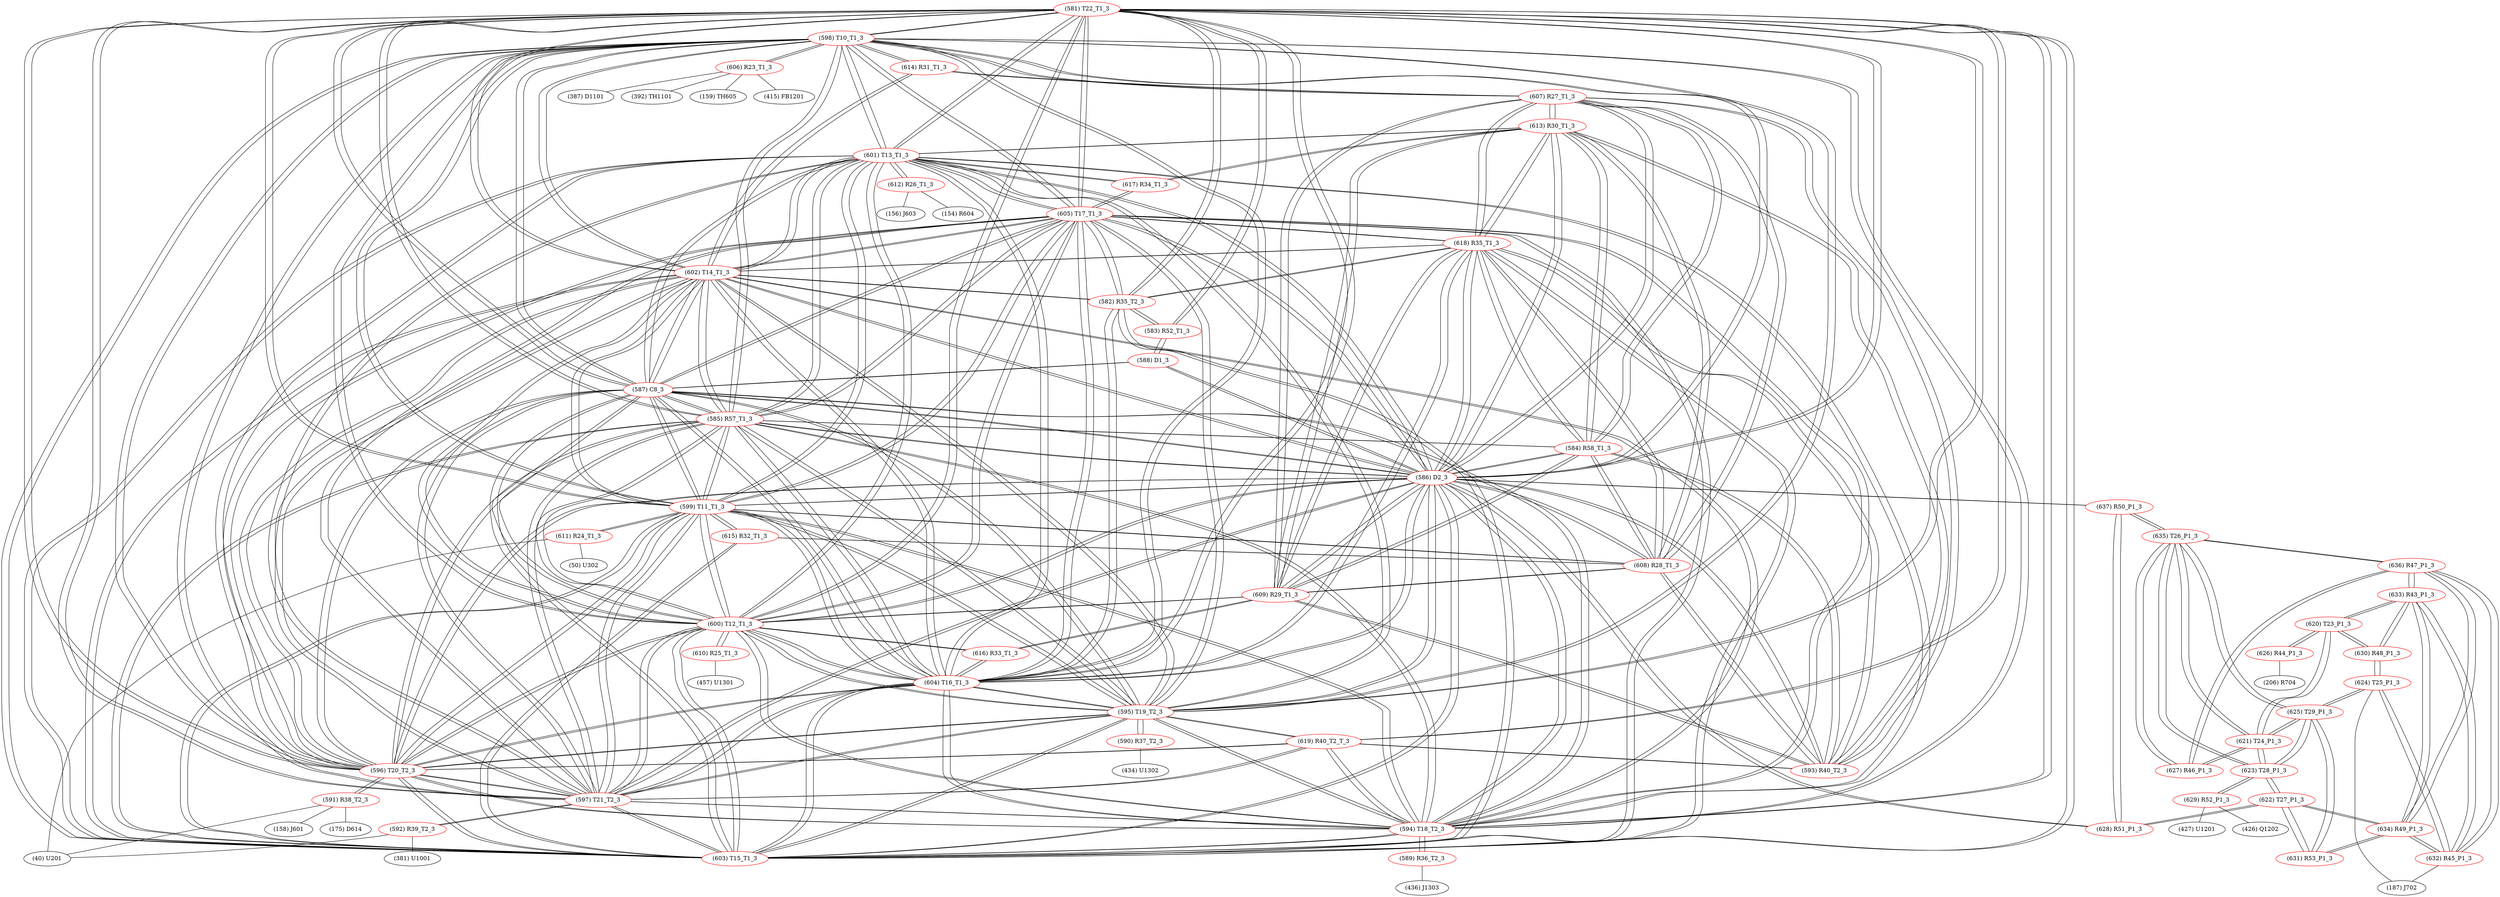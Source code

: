 graph {
	581 [label="(581) T22_T1_3" color=red]
	598 [label="(598) T10_T1_3"]
	599 [label="(599) T11_T1_3"]
	600 [label="(600) T12_T1_3"]
	601 [label="(601) T13_T1_3"]
	596 [label="(596) T20_T2_3"]
	602 [label="(602) T14_T1_3"]
	603 [label="(603) T15_T1_3"]
	594 [label="(594) T18_T2_3"]
	597 [label="(597) T21_T2_3"]
	595 [label="(595) T19_T2_3"]
	587 [label="(587) C8_3"]
	604 [label="(604) T16_T1_3"]
	605 [label="(605) T17_T1_3"]
	586 [label="(586) D2_3"]
	585 [label="(585) R57_T1_3"]
	582 [label="(582) R35_T2_3"]
	583 [label="(583) R52_T1_3"]
	619 [label="(619) R40_T2_T_3"]
	582 [label="(582) R35_T2_3" color=red]
	583 [label="(583) R52_T1_3"]
	581 [label="(581) T22_T1_3"]
	602 [label="(602) T14_T1_3"]
	603 [label="(603) T15_T1_3"]
	605 [label="(605) T17_T1_3"]
	604 [label="(604) T16_T1_3"]
	618 [label="(618) R35_T1_3"]
	583 [label="(583) R52_T1_3" color=red]
	588 [label="(588) D1_3"]
	582 [label="(582) R35_T2_3"]
	581 [label="(581) T22_T1_3"]
	584 [label="(584) R58_T1_3" color=red]
	586 [label="(586) D2_3"]
	593 [label="(593) R40_T2_3"]
	607 [label="(607) R27_T1_3"]
	608 [label="(608) R28_T1_3"]
	609 [label="(609) R29_T1_3"]
	613 [label="(613) R30_T1_3"]
	618 [label="(618) R35_T1_3"]
	585 [label="(585) R57_T1_3"]
	585 [label="(585) R57_T1_3" color=red]
	598 [label="(598) T10_T1_3"]
	599 [label="(599) T11_T1_3"]
	600 [label="(600) T12_T1_3"]
	601 [label="(601) T13_T1_3"]
	596 [label="(596) T20_T2_3"]
	602 [label="(602) T14_T1_3"]
	603 [label="(603) T15_T1_3"]
	594 [label="(594) T18_T2_3"]
	597 [label="(597) T21_T2_3"]
	595 [label="(595) T19_T2_3"]
	587 [label="(587) C8_3"]
	604 [label="(604) T16_T1_3"]
	605 [label="(605) T17_T1_3"]
	586 [label="(586) D2_3"]
	581 [label="(581) T22_T1_3"]
	584 [label="(584) R58_T1_3"]
	586 [label="(586) D2_3" color=red]
	584 [label="(584) R58_T1_3"]
	593 [label="(593) R40_T2_3"]
	607 [label="(607) R27_T1_3"]
	608 [label="(608) R28_T1_3"]
	609 [label="(609) R29_T1_3"]
	613 [label="(613) R30_T1_3"]
	618 [label="(618) R35_T1_3"]
	598 [label="(598) T10_T1_3"]
	599 [label="(599) T11_T1_3"]
	600 [label="(600) T12_T1_3"]
	601 [label="(601) T13_T1_3"]
	596 [label="(596) T20_T2_3"]
	602 [label="(602) T14_T1_3"]
	603 [label="(603) T15_T1_3"]
	594 [label="(594) T18_T2_3"]
	597 [label="(597) T21_T2_3"]
	595 [label="(595) T19_T2_3"]
	587 [label="(587) C8_3"]
	604 [label="(604) T16_T1_3"]
	605 [label="(605) T17_T1_3"]
	581 [label="(581) T22_T1_3"]
	585 [label="(585) R57_T1_3"]
	588 [label="(588) D1_3"]
	628 [label="(628) R51_P1_3"]
	637 [label="(637) R50_P1_3"]
	587 [label="(587) C8_3" color=red]
	598 [label="(598) T10_T1_3"]
	599 [label="(599) T11_T1_3"]
	600 [label="(600) T12_T1_3"]
	601 [label="(601) T13_T1_3"]
	596 [label="(596) T20_T2_3"]
	602 [label="(602) T14_T1_3"]
	603 [label="(603) T15_T1_3"]
	594 [label="(594) T18_T2_3"]
	597 [label="(597) T21_T2_3"]
	595 [label="(595) T19_T2_3"]
	604 [label="(604) T16_T1_3"]
	605 [label="(605) T17_T1_3"]
	586 [label="(586) D2_3"]
	581 [label="(581) T22_T1_3"]
	585 [label="(585) R57_T1_3"]
	588 [label="(588) D1_3"]
	588 [label="(588) D1_3" color=red]
	586 [label="(586) D2_3"]
	587 [label="(587) C8_3"]
	583 [label="(583) R52_T1_3"]
	589 [label="(589) R36_T2_3" color=red]
	436 [label="(436) J1303"]
	594 [label="(594) T18_T2_3"]
	590 [label="(590) R37_T2_3" color=red]
	434 [label="(434) U1302"]
	595 [label="(595) T19_T2_3"]
	591 [label="(591) R38_T2_3" color=red]
	158 [label="(158) J601"]
	175 [label="(175) D614"]
	40 [label="(40) U201"]
	596 [label="(596) T20_T2_3"]
	592 [label="(592) R39_T2_3" color=red]
	381 [label="(381) U1001"]
	40 [label="(40) U201"]
	597 [label="(597) T21_T2_3"]
	593 [label="(593) R40_T2_3" color=red]
	586 [label="(586) D2_3"]
	584 [label="(584) R58_T1_3"]
	607 [label="(607) R27_T1_3"]
	608 [label="(608) R28_T1_3"]
	609 [label="(609) R29_T1_3"]
	613 [label="(613) R30_T1_3"]
	618 [label="(618) R35_T1_3"]
	619 [label="(619) R40_T2_T_3"]
	594 [label="(594) T18_T2_3" color=red]
	598 [label="(598) T10_T1_3"]
	599 [label="(599) T11_T1_3"]
	600 [label="(600) T12_T1_3"]
	601 [label="(601) T13_T1_3"]
	596 [label="(596) T20_T2_3"]
	602 [label="(602) T14_T1_3"]
	603 [label="(603) T15_T1_3"]
	597 [label="(597) T21_T2_3"]
	595 [label="(595) T19_T2_3"]
	587 [label="(587) C8_3"]
	604 [label="(604) T16_T1_3"]
	605 [label="(605) T17_T1_3"]
	586 [label="(586) D2_3"]
	581 [label="(581) T22_T1_3"]
	585 [label="(585) R57_T1_3"]
	619 [label="(619) R40_T2_T_3"]
	589 [label="(589) R36_T2_3"]
	595 [label="(595) T19_T2_3" color=red]
	598 [label="(598) T10_T1_3"]
	599 [label="(599) T11_T1_3"]
	600 [label="(600) T12_T1_3"]
	601 [label="(601) T13_T1_3"]
	596 [label="(596) T20_T2_3"]
	602 [label="(602) T14_T1_3"]
	603 [label="(603) T15_T1_3"]
	594 [label="(594) T18_T2_3"]
	597 [label="(597) T21_T2_3"]
	587 [label="(587) C8_3"]
	604 [label="(604) T16_T1_3"]
	605 [label="(605) T17_T1_3"]
	586 [label="(586) D2_3"]
	581 [label="(581) T22_T1_3"]
	585 [label="(585) R57_T1_3"]
	619 [label="(619) R40_T2_T_3"]
	590 [label="(590) R37_T2_3"]
	596 [label="(596) T20_T2_3" color=red]
	598 [label="(598) T10_T1_3"]
	599 [label="(599) T11_T1_3"]
	600 [label="(600) T12_T1_3"]
	601 [label="(601) T13_T1_3"]
	602 [label="(602) T14_T1_3"]
	603 [label="(603) T15_T1_3"]
	594 [label="(594) T18_T2_3"]
	597 [label="(597) T21_T2_3"]
	595 [label="(595) T19_T2_3"]
	587 [label="(587) C8_3"]
	604 [label="(604) T16_T1_3"]
	605 [label="(605) T17_T1_3"]
	586 [label="(586) D2_3"]
	581 [label="(581) T22_T1_3"]
	585 [label="(585) R57_T1_3"]
	619 [label="(619) R40_T2_T_3"]
	591 [label="(591) R38_T2_3"]
	597 [label="(597) T21_T2_3" color=red]
	598 [label="(598) T10_T1_3"]
	599 [label="(599) T11_T1_3"]
	600 [label="(600) T12_T1_3"]
	601 [label="(601) T13_T1_3"]
	596 [label="(596) T20_T2_3"]
	602 [label="(602) T14_T1_3"]
	603 [label="(603) T15_T1_3"]
	594 [label="(594) T18_T2_3"]
	595 [label="(595) T19_T2_3"]
	587 [label="(587) C8_3"]
	604 [label="(604) T16_T1_3"]
	605 [label="(605) T17_T1_3"]
	586 [label="(586) D2_3"]
	581 [label="(581) T22_T1_3"]
	585 [label="(585) R57_T1_3"]
	619 [label="(619) R40_T2_T_3"]
	592 [label="(592) R39_T2_3"]
	598 [label="(598) T10_T1_3" color=red]
	599 [label="(599) T11_T1_3"]
	600 [label="(600) T12_T1_3"]
	601 [label="(601) T13_T1_3"]
	596 [label="(596) T20_T2_3"]
	602 [label="(602) T14_T1_3"]
	603 [label="(603) T15_T1_3"]
	594 [label="(594) T18_T2_3"]
	597 [label="(597) T21_T2_3"]
	595 [label="(595) T19_T2_3"]
	587 [label="(587) C8_3"]
	604 [label="(604) T16_T1_3"]
	605 [label="(605) T17_T1_3"]
	586 [label="(586) D2_3"]
	581 [label="(581) T22_T1_3"]
	585 [label="(585) R57_T1_3"]
	606 [label="(606) R23_T1_3"]
	614 [label="(614) R31_T1_3"]
	607 [label="(607) R27_T1_3"]
	599 [label="(599) T11_T1_3" color=red]
	598 [label="(598) T10_T1_3"]
	600 [label="(600) T12_T1_3"]
	601 [label="(601) T13_T1_3"]
	596 [label="(596) T20_T2_3"]
	602 [label="(602) T14_T1_3"]
	603 [label="(603) T15_T1_3"]
	594 [label="(594) T18_T2_3"]
	597 [label="(597) T21_T2_3"]
	595 [label="(595) T19_T2_3"]
	587 [label="(587) C8_3"]
	604 [label="(604) T16_T1_3"]
	605 [label="(605) T17_T1_3"]
	586 [label="(586) D2_3"]
	581 [label="(581) T22_T1_3"]
	585 [label="(585) R57_T1_3"]
	611 [label="(611) R24_T1_3"]
	615 [label="(615) R32_T1_3"]
	608 [label="(608) R28_T1_3"]
	600 [label="(600) T12_T1_3" color=red]
	598 [label="(598) T10_T1_3"]
	599 [label="(599) T11_T1_3"]
	601 [label="(601) T13_T1_3"]
	596 [label="(596) T20_T2_3"]
	602 [label="(602) T14_T1_3"]
	603 [label="(603) T15_T1_3"]
	594 [label="(594) T18_T2_3"]
	597 [label="(597) T21_T2_3"]
	595 [label="(595) T19_T2_3"]
	587 [label="(587) C8_3"]
	604 [label="(604) T16_T1_3"]
	605 [label="(605) T17_T1_3"]
	586 [label="(586) D2_3"]
	581 [label="(581) T22_T1_3"]
	585 [label="(585) R57_T1_3"]
	616 [label="(616) R33_T1_3"]
	609 [label="(609) R29_T1_3"]
	610 [label="(610) R25_T1_3"]
	601 [label="(601) T13_T1_3" color=red]
	598 [label="(598) T10_T1_3"]
	599 [label="(599) T11_T1_3"]
	600 [label="(600) T12_T1_3"]
	596 [label="(596) T20_T2_3"]
	602 [label="(602) T14_T1_3"]
	603 [label="(603) T15_T1_3"]
	594 [label="(594) T18_T2_3"]
	597 [label="(597) T21_T2_3"]
	595 [label="(595) T19_T2_3"]
	587 [label="(587) C8_3"]
	604 [label="(604) T16_T1_3"]
	605 [label="(605) T17_T1_3"]
	586 [label="(586) D2_3"]
	581 [label="(581) T22_T1_3"]
	585 [label="(585) R57_T1_3"]
	617 [label="(617) R34_T1_3"]
	613 [label="(613) R30_T1_3"]
	612 [label="(612) R26_T1_3"]
	602 [label="(602) T14_T1_3" color=red]
	598 [label="(598) T10_T1_3"]
	599 [label="(599) T11_T1_3"]
	600 [label="(600) T12_T1_3"]
	601 [label="(601) T13_T1_3"]
	596 [label="(596) T20_T2_3"]
	603 [label="(603) T15_T1_3"]
	594 [label="(594) T18_T2_3"]
	597 [label="(597) T21_T2_3"]
	595 [label="(595) T19_T2_3"]
	587 [label="(587) C8_3"]
	604 [label="(604) T16_T1_3"]
	605 [label="(605) T17_T1_3"]
	586 [label="(586) D2_3"]
	581 [label="(581) T22_T1_3"]
	585 [label="(585) R57_T1_3"]
	618 [label="(618) R35_T1_3"]
	582 [label="(582) R35_T2_3"]
	614 [label="(614) R31_T1_3"]
	603 [label="(603) T15_T1_3" color=red]
	598 [label="(598) T10_T1_3"]
	599 [label="(599) T11_T1_3"]
	600 [label="(600) T12_T1_3"]
	601 [label="(601) T13_T1_3"]
	596 [label="(596) T20_T2_3"]
	602 [label="(602) T14_T1_3"]
	594 [label="(594) T18_T2_3"]
	597 [label="(597) T21_T2_3"]
	595 [label="(595) T19_T2_3"]
	587 [label="(587) C8_3"]
	604 [label="(604) T16_T1_3"]
	605 [label="(605) T17_T1_3"]
	586 [label="(586) D2_3"]
	581 [label="(581) T22_T1_3"]
	585 [label="(585) R57_T1_3"]
	618 [label="(618) R35_T1_3"]
	582 [label="(582) R35_T2_3"]
	615 [label="(615) R32_T1_3"]
	604 [label="(604) T16_T1_3" color=red]
	598 [label="(598) T10_T1_3"]
	599 [label="(599) T11_T1_3"]
	600 [label="(600) T12_T1_3"]
	601 [label="(601) T13_T1_3"]
	596 [label="(596) T20_T2_3"]
	602 [label="(602) T14_T1_3"]
	603 [label="(603) T15_T1_3"]
	594 [label="(594) T18_T2_3"]
	597 [label="(597) T21_T2_3"]
	595 [label="(595) T19_T2_3"]
	587 [label="(587) C8_3"]
	605 [label="(605) T17_T1_3"]
	586 [label="(586) D2_3"]
	581 [label="(581) T22_T1_3"]
	585 [label="(585) R57_T1_3"]
	618 [label="(618) R35_T1_3"]
	582 [label="(582) R35_T2_3"]
	616 [label="(616) R33_T1_3"]
	605 [label="(605) T17_T1_3" color=red]
	598 [label="(598) T10_T1_3"]
	599 [label="(599) T11_T1_3"]
	600 [label="(600) T12_T1_3"]
	601 [label="(601) T13_T1_3"]
	596 [label="(596) T20_T2_3"]
	602 [label="(602) T14_T1_3"]
	603 [label="(603) T15_T1_3"]
	594 [label="(594) T18_T2_3"]
	597 [label="(597) T21_T2_3"]
	595 [label="(595) T19_T2_3"]
	587 [label="(587) C8_3"]
	604 [label="(604) T16_T1_3"]
	586 [label="(586) D2_3"]
	581 [label="(581) T22_T1_3"]
	585 [label="(585) R57_T1_3"]
	618 [label="(618) R35_T1_3"]
	582 [label="(582) R35_T2_3"]
	617 [label="(617) R34_T1_3"]
	606 [label="(606) R23_T1_3" color=red]
	387 [label="(387) D1101"]
	392 [label="(392) TH1101"]
	159 [label="(159) TH605"]
	415 [label="(415) FB1201"]
	598 [label="(598) T10_T1_3"]
	607 [label="(607) R27_T1_3" color=red]
	586 [label="(586) D2_3"]
	584 [label="(584) R58_T1_3"]
	593 [label="(593) R40_T2_3"]
	608 [label="(608) R28_T1_3"]
	609 [label="(609) R29_T1_3"]
	613 [label="(613) R30_T1_3"]
	618 [label="(618) R35_T1_3"]
	614 [label="(614) R31_T1_3"]
	598 [label="(598) T10_T1_3"]
	608 [label="(608) R28_T1_3" color=red]
	586 [label="(586) D2_3"]
	584 [label="(584) R58_T1_3"]
	593 [label="(593) R40_T2_3"]
	607 [label="(607) R27_T1_3"]
	609 [label="(609) R29_T1_3"]
	613 [label="(613) R30_T1_3"]
	618 [label="(618) R35_T1_3"]
	615 [label="(615) R32_T1_3"]
	599 [label="(599) T11_T1_3"]
	609 [label="(609) R29_T1_3" color=red]
	586 [label="(586) D2_3"]
	584 [label="(584) R58_T1_3"]
	593 [label="(593) R40_T2_3"]
	607 [label="(607) R27_T1_3"]
	608 [label="(608) R28_T1_3"]
	613 [label="(613) R30_T1_3"]
	618 [label="(618) R35_T1_3"]
	616 [label="(616) R33_T1_3"]
	600 [label="(600) T12_T1_3"]
	610 [label="(610) R25_T1_3" color=red]
	457 [label="(457) U1301"]
	600 [label="(600) T12_T1_3"]
	611 [label="(611) R24_T1_3" color=red]
	40 [label="(40) U201"]
	50 [label="(50) U302"]
	599 [label="(599) T11_T1_3"]
	612 [label="(612) R26_T1_3" color=red]
	156 [label="(156) J603"]
	154 [label="(154) R604"]
	601 [label="(601) T13_T1_3"]
	613 [label="(613) R30_T1_3" color=red]
	586 [label="(586) D2_3"]
	584 [label="(584) R58_T1_3"]
	593 [label="(593) R40_T2_3"]
	607 [label="(607) R27_T1_3"]
	608 [label="(608) R28_T1_3"]
	609 [label="(609) R29_T1_3"]
	618 [label="(618) R35_T1_3"]
	601 [label="(601) T13_T1_3"]
	617 [label="(617) R34_T1_3"]
	614 [label="(614) R31_T1_3" color=red]
	607 [label="(607) R27_T1_3"]
	598 [label="(598) T10_T1_3"]
	602 [label="(602) T14_T1_3"]
	615 [label="(615) R32_T1_3" color=red]
	603 [label="(603) T15_T1_3"]
	599 [label="(599) T11_T1_3"]
	608 [label="(608) R28_T1_3"]
	616 [label="(616) R33_T1_3" color=red]
	604 [label="(604) T16_T1_3"]
	609 [label="(609) R29_T1_3"]
	600 [label="(600) T12_T1_3"]
	617 [label="(617) R34_T1_3" color=red]
	605 [label="(605) T17_T1_3"]
	601 [label="(601) T13_T1_3"]
	613 [label="(613) R30_T1_3"]
	618 [label="(618) R35_T1_3" color=red]
	586 [label="(586) D2_3"]
	584 [label="(584) R58_T1_3"]
	593 [label="(593) R40_T2_3"]
	607 [label="(607) R27_T1_3"]
	608 [label="(608) R28_T1_3"]
	609 [label="(609) R29_T1_3"]
	613 [label="(613) R30_T1_3"]
	602 [label="(602) T14_T1_3"]
	603 [label="(603) T15_T1_3"]
	605 [label="(605) T17_T1_3"]
	604 [label="(604) T16_T1_3"]
	582 [label="(582) R35_T2_3"]
	619 [label="(619) R40_T2_T_3" color=red]
	596 [label="(596) T20_T2_3"]
	597 [label="(597) T21_T2_3"]
	595 [label="(595) T19_T2_3"]
	581 [label="(581) T22_T1_3"]
	594 [label="(594) T18_T2_3"]
	593 [label="(593) R40_T2_3"]
	620 [label="(620) T23_P1_3" color=red]
	630 [label="(630) R48_P1_3"]
	633 [label="(633) R43_P1_3"]
	621 [label="(621) T24_P1_3"]
	626 [label="(626) R44_P1_3"]
	621 [label="(621) T24_P1_3" color=red]
	635 [label="(635) T26_P1_3"]
	625 [label="(625) T29_P1_3"]
	623 [label="(623) T28_P1_3"]
	627 [label="(627) R46_P1_3"]
	620 [label="(620) T23_P1_3"]
	622 [label="(622) T27_P1_3" color=red]
	628 [label="(628) R51_P1_3"]
	623 [label="(623) T28_P1_3"]
	631 [label="(631) R53_P1_3"]
	634 [label="(634) R49_P1_3"]
	623 [label="(623) T28_P1_3" color=red]
	635 [label="(635) T26_P1_3"]
	621 [label="(621) T24_P1_3"]
	625 [label="(625) T29_P1_3"]
	629 [label="(629) R52_P1_3"]
	622 [label="(622) T27_P1_3"]
	624 [label="(624) T25_P1_3" color=red]
	625 [label="(625) T29_P1_3"]
	630 [label="(630) R48_P1_3"]
	632 [label="(632) R45_P1_3"]
	187 [label="(187) J702"]
	625 [label="(625) T29_P1_3" color=red]
	635 [label="(635) T26_P1_3"]
	621 [label="(621) T24_P1_3"]
	623 [label="(623) T28_P1_3"]
	624 [label="(624) T25_P1_3"]
	631 [label="(631) R53_P1_3"]
	626 [label="(626) R44_P1_3" color=red]
	206 [label="(206) R704"]
	620 [label="(620) T23_P1_3"]
	627 [label="(627) R46_P1_3" color=red]
	635 [label="(635) T26_P1_3"]
	636 [label="(636) R47_P1_3"]
	621 [label="(621) T24_P1_3"]
	628 [label="(628) R51_P1_3" color=red]
	622 [label="(622) T27_P1_3"]
	637 [label="(637) R50_P1_3"]
	586 [label="(586) D2_3"]
	629 [label="(629) R52_P1_3" color=red]
	427 [label="(427) U1201"]
	426 [label="(426) Q1202"]
	623 [label="(623) T28_P1_3"]
	630 [label="(630) R48_P1_3" color=red]
	624 [label="(624) T25_P1_3"]
	620 [label="(620) T23_P1_3"]
	633 [label="(633) R43_P1_3"]
	631 [label="(631) R53_P1_3" color=red]
	625 [label="(625) T29_P1_3"]
	622 [label="(622) T27_P1_3"]
	634 [label="(634) R49_P1_3"]
	632 [label="(632) R45_P1_3" color=red]
	636 [label="(636) R47_P1_3"]
	633 [label="(633) R43_P1_3"]
	634 [label="(634) R49_P1_3"]
	624 [label="(624) T25_P1_3"]
	187 [label="(187) J702"]
	633 [label="(633) R43_P1_3" color=red]
	630 [label="(630) R48_P1_3"]
	620 [label="(620) T23_P1_3"]
	636 [label="(636) R47_P1_3"]
	632 [label="(632) R45_P1_3"]
	634 [label="(634) R49_P1_3"]
	634 [label="(634) R49_P1_3" color=red]
	636 [label="(636) R47_P1_3"]
	632 [label="(632) R45_P1_3"]
	633 [label="(633) R43_P1_3"]
	622 [label="(622) T27_P1_3"]
	631 [label="(631) R53_P1_3"]
	635 [label="(635) T26_P1_3" color=red]
	637 [label="(637) R50_P1_3"]
	621 [label="(621) T24_P1_3"]
	625 [label="(625) T29_P1_3"]
	623 [label="(623) T28_P1_3"]
	627 [label="(627) R46_P1_3"]
	636 [label="(636) R47_P1_3"]
	636 [label="(636) R47_P1_3" color=red]
	632 [label="(632) R45_P1_3"]
	633 [label="(633) R43_P1_3"]
	634 [label="(634) R49_P1_3"]
	635 [label="(635) T26_P1_3"]
	627 [label="(627) R46_P1_3"]
	637 [label="(637) R50_P1_3" color=red]
	635 [label="(635) T26_P1_3"]
	628 [label="(628) R51_P1_3"]
	586 [label="(586) D2_3"]
	581 -- 598
	581 -- 599
	581 -- 600
	581 -- 601
	581 -- 596
	581 -- 602
	581 -- 603
	581 -- 594
	581 -- 597
	581 -- 595
	581 -- 587
	581 -- 604
	581 -- 605
	581 -- 586
	581 -- 585
	581 -- 582
	581 -- 583
	581 -- 619
	582 -- 583
	582 -- 581
	582 -- 602
	582 -- 603
	582 -- 605
	582 -- 604
	582 -- 618
	583 -- 588
	583 -- 582
	583 -- 581
	584 -- 586
	584 -- 593
	584 -- 607
	584 -- 608
	584 -- 609
	584 -- 613
	584 -- 618
	584 -- 585
	585 -- 598
	585 -- 599
	585 -- 600
	585 -- 601
	585 -- 596
	585 -- 602
	585 -- 603
	585 -- 594
	585 -- 597
	585 -- 595
	585 -- 587
	585 -- 604
	585 -- 605
	585 -- 586
	585 -- 581
	585 -- 584
	586 -- 584
	586 -- 593
	586 -- 607
	586 -- 608
	586 -- 609
	586 -- 613
	586 -- 618
	586 -- 598
	586 -- 599
	586 -- 600
	586 -- 601
	586 -- 596
	586 -- 602
	586 -- 603
	586 -- 594
	586 -- 597
	586 -- 595
	586 -- 587
	586 -- 604
	586 -- 605
	586 -- 581
	586 -- 585
	586 -- 588
	586 -- 628
	586 -- 637
	587 -- 598
	587 -- 599
	587 -- 600
	587 -- 601
	587 -- 596
	587 -- 602
	587 -- 603
	587 -- 594
	587 -- 597
	587 -- 595
	587 -- 604
	587 -- 605
	587 -- 586
	587 -- 581
	587 -- 585
	587 -- 588
	588 -- 586
	588 -- 587
	588 -- 583
	589 -- 436
	589 -- 594
	590 -- 434
	590 -- 595
	591 -- 158
	591 -- 175
	591 -- 40
	591 -- 596
	592 -- 381
	592 -- 40
	592 -- 597
	593 -- 586
	593 -- 584
	593 -- 607
	593 -- 608
	593 -- 609
	593 -- 613
	593 -- 618
	593 -- 619
	594 -- 598
	594 -- 599
	594 -- 600
	594 -- 601
	594 -- 596
	594 -- 602
	594 -- 603
	594 -- 597
	594 -- 595
	594 -- 587
	594 -- 604
	594 -- 605
	594 -- 586
	594 -- 581
	594 -- 585
	594 -- 619
	594 -- 589
	595 -- 598
	595 -- 599
	595 -- 600
	595 -- 601
	595 -- 596
	595 -- 602
	595 -- 603
	595 -- 594
	595 -- 597
	595 -- 587
	595 -- 604
	595 -- 605
	595 -- 586
	595 -- 581
	595 -- 585
	595 -- 619
	595 -- 590
	596 -- 598
	596 -- 599
	596 -- 600
	596 -- 601
	596 -- 602
	596 -- 603
	596 -- 594
	596 -- 597
	596 -- 595
	596 -- 587
	596 -- 604
	596 -- 605
	596 -- 586
	596 -- 581
	596 -- 585
	596 -- 619
	596 -- 591
	597 -- 598
	597 -- 599
	597 -- 600
	597 -- 601
	597 -- 596
	597 -- 602
	597 -- 603
	597 -- 594
	597 -- 595
	597 -- 587
	597 -- 604
	597 -- 605
	597 -- 586
	597 -- 581
	597 -- 585
	597 -- 619
	597 -- 592
	598 -- 599
	598 -- 600
	598 -- 601
	598 -- 596
	598 -- 602
	598 -- 603
	598 -- 594
	598 -- 597
	598 -- 595
	598 -- 587
	598 -- 604
	598 -- 605
	598 -- 586
	598 -- 581
	598 -- 585
	598 -- 606
	598 -- 614
	598 -- 607
	599 -- 598
	599 -- 600
	599 -- 601
	599 -- 596
	599 -- 602
	599 -- 603
	599 -- 594
	599 -- 597
	599 -- 595
	599 -- 587
	599 -- 604
	599 -- 605
	599 -- 586
	599 -- 581
	599 -- 585
	599 -- 611
	599 -- 615
	599 -- 608
	600 -- 598
	600 -- 599
	600 -- 601
	600 -- 596
	600 -- 602
	600 -- 603
	600 -- 594
	600 -- 597
	600 -- 595
	600 -- 587
	600 -- 604
	600 -- 605
	600 -- 586
	600 -- 581
	600 -- 585
	600 -- 616
	600 -- 609
	600 -- 610
	601 -- 598
	601 -- 599
	601 -- 600
	601 -- 596
	601 -- 602
	601 -- 603
	601 -- 594
	601 -- 597
	601 -- 595
	601 -- 587
	601 -- 604
	601 -- 605
	601 -- 586
	601 -- 581
	601 -- 585
	601 -- 617
	601 -- 613
	601 -- 612
	602 -- 598
	602 -- 599
	602 -- 600
	602 -- 601
	602 -- 596
	602 -- 603
	602 -- 594
	602 -- 597
	602 -- 595
	602 -- 587
	602 -- 604
	602 -- 605
	602 -- 586
	602 -- 581
	602 -- 585
	602 -- 618
	602 -- 582
	602 -- 614
	603 -- 598
	603 -- 599
	603 -- 600
	603 -- 601
	603 -- 596
	603 -- 602
	603 -- 594
	603 -- 597
	603 -- 595
	603 -- 587
	603 -- 604
	603 -- 605
	603 -- 586
	603 -- 581
	603 -- 585
	603 -- 618
	603 -- 582
	603 -- 615
	604 -- 598
	604 -- 599
	604 -- 600
	604 -- 601
	604 -- 596
	604 -- 602
	604 -- 603
	604 -- 594
	604 -- 597
	604 -- 595
	604 -- 587
	604 -- 605
	604 -- 586
	604 -- 581
	604 -- 585
	604 -- 618
	604 -- 582
	604 -- 616
	605 -- 598
	605 -- 599
	605 -- 600
	605 -- 601
	605 -- 596
	605 -- 602
	605 -- 603
	605 -- 594
	605 -- 597
	605 -- 595
	605 -- 587
	605 -- 604
	605 -- 586
	605 -- 581
	605 -- 585
	605 -- 618
	605 -- 582
	605 -- 617
	606 -- 387
	606 -- 392
	606 -- 159
	606 -- 415
	606 -- 598
	607 -- 586
	607 -- 584
	607 -- 593
	607 -- 608
	607 -- 609
	607 -- 613
	607 -- 618
	607 -- 614
	607 -- 598
	608 -- 586
	608 -- 584
	608 -- 593
	608 -- 607
	608 -- 609
	608 -- 613
	608 -- 618
	608 -- 615
	608 -- 599
	609 -- 586
	609 -- 584
	609 -- 593
	609 -- 607
	609 -- 608
	609 -- 613
	609 -- 618
	609 -- 616
	609 -- 600
	610 -- 457
	610 -- 600
	611 -- 40
	611 -- 50
	611 -- 599
	612 -- 156
	612 -- 154
	612 -- 601
	613 -- 586
	613 -- 584
	613 -- 593
	613 -- 607
	613 -- 608
	613 -- 609
	613 -- 618
	613 -- 601
	613 -- 617
	614 -- 607
	614 -- 598
	614 -- 602
	615 -- 603
	615 -- 599
	615 -- 608
	616 -- 604
	616 -- 609
	616 -- 600
	617 -- 605
	617 -- 601
	617 -- 613
	618 -- 586
	618 -- 584
	618 -- 593
	618 -- 607
	618 -- 608
	618 -- 609
	618 -- 613
	618 -- 602
	618 -- 603
	618 -- 605
	618 -- 604
	618 -- 582
	619 -- 596
	619 -- 597
	619 -- 595
	619 -- 581
	619 -- 594
	619 -- 593
	620 -- 630
	620 -- 633
	620 -- 621
	620 -- 626
	621 -- 635
	621 -- 625
	621 -- 623
	621 -- 627
	621 -- 620
	622 -- 628
	622 -- 623
	622 -- 631
	622 -- 634
	623 -- 635
	623 -- 621
	623 -- 625
	623 -- 629
	623 -- 622
	624 -- 625
	624 -- 630
	624 -- 632
	624 -- 187
	625 -- 635
	625 -- 621
	625 -- 623
	625 -- 624
	625 -- 631
	626 -- 206
	626 -- 620
	627 -- 635
	627 -- 636
	627 -- 621
	628 -- 622
	628 -- 637
	628 -- 586
	629 -- 427
	629 -- 426
	629 -- 623
	630 -- 624
	630 -- 620
	630 -- 633
	631 -- 625
	631 -- 622
	631 -- 634
	632 -- 636
	632 -- 633
	632 -- 634
	632 -- 624
	632 -- 187
	633 -- 630
	633 -- 620
	633 -- 636
	633 -- 632
	633 -- 634
	634 -- 636
	634 -- 632
	634 -- 633
	634 -- 622
	634 -- 631
	635 -- 637
	635 -- 621
	635 -- 625
	635 -- 623
	635 -- 627
	635 -- 636
	636 -- 632
	636 -- 633
	636 -- 634
	636 -- 635
	636 -- 627
	637 -- 635
	637 -- 628
	637 -- 586
}